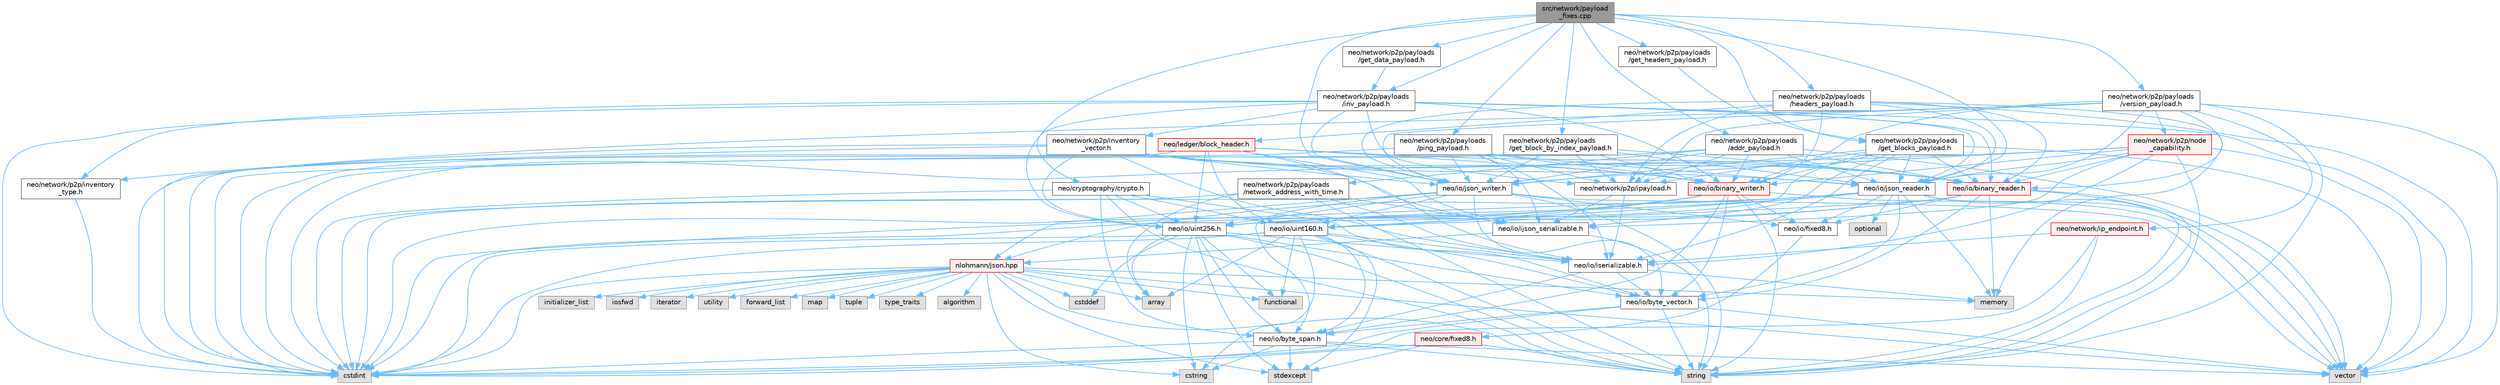 digraph "src/network/payload_fixes.cpp"
{
 // LATEX_PDF_SIZE
  bgcolor="transparent";
  edge [fontname=Helvetica,fontsize=10,labelfontname=Helvetica,labelfontsize=10];
  node [fontname=Helvetica,fontsize=10,shape=box,height=0.2,width=0.4];
  Node1 [id="Node000001",label="src/network/payload\l_fixes.cpp",height=0.2,width=0.4,color="gray40", fillcolor="grey60", style="filled", fontcolor="black",tooltip=" "];
  Node1 -> Node2 [id="edge1_Node000001_Node000002",color="steelblue1",style="solid",tooltip=" "];
  Node2 [id="Node000002",label="neo/cryptography/crypto.h",height=0.2,width=0.4,color="grey40", fillcolor="white", style="filled",URL="$crypto_8h.html",tooltip=" "];
  Node2 -> Node3 [id="edge2_Node000002_Node000003",color="steelblue1",style="solid",tooltip=" "];
  Node3 [id="Node000003",label="neo/io/byte_span.h",height=0.2,width=0.4,color="grey40", fillcolor="white", style="filled",URL="$io_2byte__span_8h.html",tooltip=" "];
  Node3 -> Node4 [id="edge3_Node000003_Node000004",color="steelblue1",style="solid",tooltip=" "];
  Node4 [id="Node000004",label="cstdint",height=0.2,width=0.4,color="grey60", fillcolor="#E0E0E0", style="filled",tooltip=" "];
  Node3 -> Node5 [id="edge4_Node000003_Node000005",color="steelblue1",style="solid",tooltip=" "];
  Node5 [id="Node000005",label="cstring",height=0.2,width=0.4,color="grey60", fillcolor="#E0E0E0", style="filled",tooltip=" "];
  Node3 -> Node6 [id="edge5_Node000003_Node000006",color="steelblue1",style="solid",tooltip=" "];
  Node6 [id="Node000006",label="stdexcept",height=0.2,width=0.4,color="grey60", fillcolor="#E0E0E0", style="filled",tooltip=" "];
  Node3 -> Node7 [id="edge6_Node000003_Node000007",color="steelblue1",style="solid",tooltip=" "];
  Node7 [id="Node000007",label="string",height=0.2,width=0.4,color="grey60", fillcolor="#E0E0E0", style="filled",tooltip=" "];
  Node3 -> Node8 [id="edge7_Node000003_Node000008",color="steelblue1",style="solid",tooltip=" "];
  Node8 [id="Node000008",label="vector",height=0.2,width=0.4,color="grey60", fillcolor="#E0E0E0", style="filled",tooltip=" "];
  Node2 -> Node9 [id="edge8_Node000002_Node000009",color="steelblue1",style="solid",tooltip=" "];
  Node9 [id="Node000009",label="neo/io/byte_vector.h",height=0.2,width=0.4,color="grey40", fillcolor="white", style="filled",URL="$io_2byte__vector_8h.html",tooltip=" "];
  Node9 -> Node3 [id="edge9_Node000009_Node000003",color="steelblue1",style="solid",tooltip=" "];
  Node9 -> Node4 [id="edge10_Node000009_Node000004",color="steelblue1",style="solid",tooltip=" "];
  Node9 -> Node7 [id="edge11_Node000009_Node000007",color="steelblue1",style="solid",tooltip=" "];
  Node9 -> Node8 [id="edge12_Node000009_Node000008",color="steelblue1",style="solid",tooltip=" "];
  Node2 -> Node10 [id="edge13_Node000002_Node000010",color="steelblue1",style="solid",tooltip=" "];
  Node10 [id="Node000010",label="neo/io/uint160.h",height=0.2,width=0.4,color="grey40", fillcolor="white", style="filled",URL="$uint160_8h.html",tooltip=" "];
  Node10 -> Node3 [id="edge14_Node000010_Node000003",color="steelblue1",style="solid",tooltip=" "];
  Node10 -> Node9 [id="edge15_Node000010_Node000009",color="steelblue1",style="solid",tooltip=" "];
  Node10 -> Node11 [id="edge16_Node000010_Node000011",color="steelblue1",style="solid",tooltip=" "];
  Node11 [id="Node000011",label="neo/io/iserializable.h",height=0.2,width=0.4,color="grey40", fillcolor="white", style="filled",URL="$iserializable_8h.html",tooltip=" "];
  Node11 -> Node3 [id="edge17_Node000011_Node000003",color="steelblue1",style="solid",tooltip=" "];
  Node11 -> Node9 [id="edge18_Node000011_Node000009",color="steelblue1",style="solid",tooltip=" "];
  Node11 -> Node12 [id="edge19_Node000011_Node000012",color="steelblue1",style="solid",tooltip=" "];
  Node12 [id="Node000012",label="memory",height=0.2,width=0.4,color="grey60", fillcolor="#E0E0E0", style="filled",tooltip=" "];
  Node10 -> Node13 [id="edge20_Node000010_Node000013",color="steelblue1",style="solid",tooltip=" "];
  Node13 [id="Node000013",label="array",height=0.2,width=0.4,color="grey60", fillcolor="#E0E0E0", style="filled",tooltip=" "];
  Node10 -> Node4 [id="edge21_Node000010_Node000004",color="steelblue1",style="solid",tooltip=" "];
  Node10 -> Node5 [id="edge22_Node000010_Node000005",color="steelblue1",style="solid",tooltip=" "];
  Node10 -> Node14 [id="edge23_Node000010_Node000014",color="steelblue1",style="solid",tooltip=" "];
  Node14 [id="Node000014",label="functional",height=0.2,width=0.4,color="grey60", fillcolor="#E0E0E0", style="filled",tooltip=" "];
  Node10 -> Node6 [id="edge24_Node000010_Node000006",color="steelblue1",style="solid",tooltip=" "];
  Node10 -> Node7 [id="edge25_Node000010_Node000007",color="steelblue1",style="solid",tooltip=" "];
  Node2 -> Node15 [id="edge26_Node000002_Node000015",color="steelblue1",style="solid",tooltip=" "];
  Node15 [id="Node000015",label="neo/io/uint256.h",height=0.2,width=0.4,color="grey40", fillcolor="white", style="filled",URL="$uint256_8h.html",tooltip=" "];
  Node15 -> Node3 [id="edge27_Node000015_Node000003",color="steelblue1",style="solid",tooltip=" "];
  Node15 -> Node9 [id="edge28_Node000015_Node000009",color="steelblue1",style="solid",tooltip=" "];
  Node15 -> Node11 [id="edge29_Node000015_Node000011",color="steelblue1",style="solid",tooltip=" "];
  Node15 -> Node13 [id="edge30_Node000015_Node000013",color="steelblue1",style="solid",tooltip=" "];
  Node15 -> Node16 [id="edge31_Node000015_Node000016",color="steelblue1",style="solid",tooltip=" "];
  Node16 [id="Node000016",label="cstddef",height=0.2,width=0.4,color="grey60", fillcolor="#E0E0E0", style="filled",tooltip=" "];
  Node15 -> Node4 [id="edge32_Node000015_Node000004",color="steelblue1",style="solid",tooltip=" "];
  Node15 -> Node5 [id="edge33_Node000015_Node000005",color="steelblue1",style="solid",tooltip=" "];
  Node15 -> Node14 [id="edge34_Node000015_Node000014",color="steelblue1",style="solid",tooltip=" "];
  Node15 -> Node6 [id="edge35_Node000015_Node000006",color="steelblue1",style="solid",tooltip=" "];
  Node15 -> Node7 [id="edge36_Node000015_Node000007",color="steelblue1",style="solid",tooltip=" "];
  Node2 -> Node4 [id="edge37_Node000002_Node000004",color="steelblue1",style="solid",tooltip=" "];
  Node2 -> Node7 [id="edge38_Node000002_Node000007",color="steelblue1",style="solid",tooltip=" "];
  Node1 -> Node17 [id="edge39_Node000001_Node000017",color="steelblue1",style="solid",tooltip=" "];
  Node17 [id="Node000017",label="neo/io/json_reader.h",height=0.2,width=0.4,color="grey40", fillcolor="white", style="filled",URL="$json__reader_8h.html",tooltip=" "];
  Node17 -> Node9 [id="edge40_Node000017_Node000009",color="steelblue1",style="solid",tooltip=" "];
  Node17 -> Node18 [id="edge41_Node000017_Node000018",color="steelblue1",style="solid",tooltip=" "];
  Node18 [id="Node000018",label="neo/io/fixed8.h",height=0.2,width=0.4,color="grey40", fillcolor="white", style="filled",URL="$io_2fixed8_8h.html",tooltip=" "];
  Node18 -> Node19 [id="edge42_Node000018_Node000019",color="steelblue1",style="solid",tooltip=" "];
  Node19 [id="Node000019",label="neo/core/fixed8.h",height=0.2,width=0.4,color="red", fillcolor="#FFF0F0", style="filled",URL="$core_2fixed8_8h.html",tooltip=" "];
  Node19 -> Node4 [id="edge43_Node000019_Node000004",color="steelblue1",style="solid",tooltip=" "];
  Node19 -> Node6 [id="edge44_Node000019_Node000006",color="steelblue1",style="solid",tooltip=" "];
  Node19 -> Node7 [id="edge45_Node000019_Node000007",color="steelblue1",style="solid",tooltip=" "];
  Node17 -> Node10 [id="edge46_Node000017_Node000010",color="steelblue1",style="solid",tooltip=" "];
  Node17 -> Node15 [id="edge47_Node000017_Node000015",color="steelblue1",style="solid",tooltip=" "];
  Node17 -> Node4 [id="edge48_Node000017_Node000004",color="steelblue1",style="solid",tooltip=" "];
  Node17 -> Node12 [id="edge49_Node000017_Node000012",color="steelblue1",style="solid",tooltip=" "];
  Node17 -> Node21 [id="edge50_Node000017_Node000021",color="steelblue1",style="solid",tooltip=" "];
  Node21 [id="Node000021",label="nlohmann/json.hpp",height=0.2,width=0.4,color="red", fillcolor="#FFF0F0", style="filled",URL="$json_8hpp.html",tooltip=" "];
  Node21 -> Node22 [id="edge51_Node000021_Node000022",color="steelblue1",style="solid",tooltip=" "];
  Node22 [id="Node000022",label="algorithm",height=0.2,width=0.4,color="grey60", fillcolor="#E0E0E0", style="filled",tooltip=" "];
  Node21 -> Node16 [id="edge52_Node000021_Node000016",color="steelblue1",style="solid",tooltip=" "];
  Node21 -> Node14 [id="edge53_Node000021_Node000014",color="steelblue1",style="solid",tooltip=" "];
  Node21 -> Node23 [id="edge54_Node000021_Node000023",color="steelblue1",style="solid",tooltip=" "];
  Node23 [id="Node000023",label="initializer_list",height=0.2,width=0.4,color="grey60", fillcolor="#E0E0E0", style="filled",tooltip=" "];
  Node21 -> Node24 [id="edge55_Node000021_Node000024",color="steelblue1",style="solid",tooltip=" "];
  Node24 [id="Node000024",label="iosfwd",height=0.2,width=0.4,color="grey60", fillcolor="#E0E0E0", style="filled",tooltip=" "];
  Node21 -> Node25 [id="edge56_Node000021_Node000025",color="steelblue1",style="solid",tooltip=" "];
  Node25 [id="Node000025",label="iterator",height=0.2,width=0.4,color="grey60", fillcolor="#E0E0E0", style="filled",tooltip=" "];
  Node21 -> Node12 [id="edge57_Node000021_Node000012",color="steelblue1",style="solid",tooltip=" "];
  Node21 -> Node7 [id="edge58_Node000021_Node000007",color="steelblue1",style="solid",tooltip=" "];
  Node21 -> Node26 [id="edge59_Node000021_Node000026",color="steelblue1",style="solid",tooltip=" "];
  Node26 [id="Node000026",label="utility",height=0.2,width=0.4,color="grey60", fillcolor="#E0E0E0", style="filled",tooltip=" "];
  Node21 -> Node8 [id="edge60_Node000021_Node000008",color="steelblue1",style="solid",tooltip=" "];
  Node21 -> Node13 [id="edge61_Node000021_Node000013",color="steelblue1",style="solid",tooltip=" "];
  Node21 -> Node27 [id="edge62_Node000021_Node000027",color="steelblue1",style="solid",tooltip=" "];
  Node27 [id="Node000027",label="forward_list",height=0.2,width=0.4,color="grey60", fillcolor="#E0E0E0", style="filled",tooltip=" "];
  Node21 -> Node28 [id="edge63_Node000021_Node000028",color="steelblue1",style="solid",tooltip=" "];
  Node28 [id="Node000028",label="map",height=0.2,width=0.4,color="grey60", fillcolor="#E0E0E0", style="filled",tooltip=" "];
  Node21 -> Node29 [id="edge64_Node000021_Node000029",color="steelblue1",style="solid",tooltip=" "];
  Node29 [id="Node000029",label="tuple",height=0.2,width=0.4,color="grey60", fillcolor="#E0E0E0", style="filled",tooltip=" "];
  Node21 -> Node30 [id="edge65_Node000021_Node000030",color="steelblue1",style="solid",tooltip=" "];
  Node30 [id="Node000030",label="type_traits",height=0.2,width=0.4,color="grey60", fillcolor="#E0E0E0", style="filled",tooltip=" "];
  Node21 -> Node6 [id="edge66_Node000021_Node000006",color="steelblue1",style="solid",tooltip=" "];
  Node21 -> Node4 [id="edge67_Node000021_Node000004",color="steelblue1",style="solid",tooltip=" "];
  Node21 -> Node5 [id="edge68_Node000021_Node000005",color="steelblue1",style="solid",tooltip=" "];
  Node17 -> Node46 [id="edge69_Node000017_Node000046",color="steelblue1",style="solid",tooltip=" "];
  Node46 [id="Node000046",label="optional",height=0.2,width=0.4,color="grey60", fillcolor="#E0E0E0", style="filled",tooltip=" "];
  Node17 -> Node7 [id="edge70_Node000017_Node000007",color="steelblue1",style="solid",tooltip=" "];
  Node17 -> Node8 [id="edge71_Node000017_Node000008",color="steelblue1",style="solid",tooltip=" "];
  Node1 -> Node47 [id="edge72_Node000001_Node000047",color="steelblue1",style="solid",tooltip=" "];
  Node47 [id="Node000047",label="neo/io/json_writer.h",height=0.2,width=0.4,color="grey40", fillcolor="white", style="filled",URL="$json__writer_8h.html",tooltip=" "];
  Node47 -> Node3 [id="edge73_Node000047_Node000003",color="steelblue1",style="solid",tooltip=" "];
  Node47 -> Node9 [id="edge74_Node000047_Node000009",color="steelblue1",style="solid",tooltip=" "];
  Node47 -> Node18 [id="edge75_Node000047_Node000018",color="steelblue1",style="solid",tooltip=" "];
  Node47 -> Node10 [id="edge76_Node000047_Node000010",color="steelblue1",style="solid",tooltip=" "];
  Node47 -> Node15 [id="edge77_Node000047_Node000015",color="steelblue1",style="solid",tooltip=" "];
  Node47 -> Node4 [id="edge78_Node000047_Node000004",color="steelblue1",style="solid",tooltip=" "];
  Node47 -> Node21 [id="edge79_Node000047_Node000021",color="steelblue1",style="solid",tooltip=" "];
  Node47 -> Node7 [id="edge80_Node000047_Node000007",color="steelblue1",style="solid",tooltip=" "];
  Node47 -> Node8 [id="edge81_Node000047_Node000008",color="steelblue1",style="solid",tooltip=" "];
  Node1 -> Node48 [id="edge82_Node000001_Node000048",color="steelblue1",style="solid",tooltip=" "];
  Node48 [id="Node000048",label="neo/network/p2p/payloads\l/addr_payload.h",height=0.2,width=0.4,color="grey40", fillcolor="white", style="filled",URL="$addr__payload_8h.html",tooltip=" "];
  Node48 -> Node49 [id="edge83_Node000048_Node000049",color="steelblue1",style="solid",tooltip=" "];
  Node49 [id="Node000049",label="neo/io/binary_reader.h",height=0.2,width=0.4,color="red", fillcolor="#FFF0F0", style="filled",URL="$binary__reader_8h.html",tooltip=" "];
  Node49 -> Node9 [id="edge84_Node000049_Node000009",color="steelblue1",style="solid",tooltip=" "];
  Node49 -> Node18 [id="edge85_Node000049_Node000018",color="steelblue1",style="solid",tooltip=" "];
  Node49 -> Node10 [id="edge86_Node000049_Node000010",color="steelblue1",style="solid",tooltip=" "];
  Node49 -> Node15 [id="edge87_Node000049_Node000015",color="steelblue1",style="solid",tooltip=" "];
  Node49 -> Node4 [id="edge88_Node000049_Node000004",color="steelblue1",style="solid",tooltip=" "];
  Node49 -> Node12 [id="edge89_Node000049_Node000012",color="steelblue1",style="solid",tooltip=" "];
  Node49 -> Node7 [id="edge90_Node000049_Node000007",color="steelblue1",style="solid",tooltip=" "];
  Node49 -> Node8 [id="edge91_Node000049_Node000008",color="steelblue1",style="solid",tooltip=" "];
  Node48 -> Node50 [id="edge92_Node000048_Node000050",color="steelblue1",style="solid",tooltip=" "];
  Node50 [id="Node000050",label="neo/io/binary_writer.h",height=0.2,width=0.4,color="red", fillcolor="#FFF0F0", style="filled",URL="$binary__writer_8h.html",tooltip=" "];
  Node50 -> Node3 [id="edge93_Node000050_Node000003",color="steelblue1",style="solid",tooltip=" "];
  Node50 -> Node9 [id="edge94_Node000050_Node000009",color="steelblue1",style="solid",tooltip=" "];
  Node50 -> Node18 [id="edge95_Node000050_Node000018",color="steelblue1",style="solid",tooltip=" "];
  Node50 -> Node10 [id="edge96_Node000050_Node000010",color="steelblue1",style="solid",tooltip=" "];
  Node50 -> Node15 [id="edge97_Node000050_Node000015",color="steelblue1",style="solid",tooltip=" "];
  Node50 -> Node4 [id="edge98_Node000050_Node000004",color="steelblue1",style="solid",tooltip=" "];
  Node50 -> Node7 [id="edge99_Node000050_Node000007",color="steelblue1",style="solid",tooltip=" "];
  Node50 -> Node8 [id="edge100_Node000050_Node000008",color="steelblue1",style="solid",tooltip=" "];
  Node48 -> Node17 [id="edge101_Node000048_Node000017",color="steelblue1",style="solid",tooltip=" "];
  Node48 -> Node47 [id="edge102_Node000048_Node000047",color="steelblue1",style="solid",tooltip=" "];
  Node48 -> Node51 [id="edge103_Node000048_Node000051",color="steelblue1",style="solid",tooltip=" "];
  Node51 [id="Node000051",label="neo/network/p2p/ipayload.h",height=0.2,width=0.4,color="grey40", fillcolor="white", style="filled",URL="$p2p_2ipayload_8h.html",tooltip=" "];
  Node51 -> Node52 [id="edge104_Node000051_Node000052",color="steelblue1",style="solid",tooltip=" "];
  Node52 [id="Node000052",label="neo/io/ijson_serializable.h",height=0.2,width=0.4,color="grey40", fillcolor="white", style="filled",URL="$ijson__serializable_8h.html",tooltip=" "];
  Node52 -> Node21 [id="edge105_Node000052_Node000021",color="steelblue1",style="solid",tooltip=" "];
  Node52 -> Node7 [id="edge106_Node000052_Node000007",color="steelblue1",style="solid",tooltip=" "];
  Node51 -> Node11 [id="edge107_Node000051_Node000011",color="steelblue1",style="solid",tooltip=" "];
  Node48 -> Node53 [id="edge108_Node000048_Node000053",color="steelblue1",style="solid",tooltip=" "];
  Node53 [id="Node000053",label="neo/network/p2p/payloads\l/network_address_with_time.h",height=0.2,width=0.4,color="grey40", fillcolor="white", style="filled",URL="$payloads_2network__address__with__time_8h.html",tooltip=" "];
  Node53 -> Node52 [id="edge109_Node000053_Node000052",color="steelblue1",style="solid",tooltip=" "];
  Node53 -> Node11 [id="edge110_Node000053_Node000011",color="steelblue1",style="solid",tooltip=" "];
  Node53 -> Node13 [id="edge111_Node000053_Node000013",color="steelblue1",style="solid",tooltip=" "];
  Node53 -> Node4 [id="edge112_Node000053_Node000004",color="steelblue1",style="solid",tooltip=" "];
  Node53 -> Node7 [id="edge113_Node000053_Node000007",color="steelblue1",style="solid",tooltip=" "];
  Node48 -> Node4 [id="edge114_Node000048_Node000004",color="steelblue1",style="solid",tooltip=" "];
  Node48 -> Node8 [id="edge115_Node000048_Node000008",color="steelblue1",style="solid",tooltip=" "];
  Node1 -> Node54 [id="edge116_Node000001_Node000054",color="steelblue1",style="solid",tooltip=" "];
  Node54 [id="Node000054",label="neo/network/p2p/payloads\l/get_block_by_index_payload.h",height=0.2,width=0.4,color="grey40", fillcolor="white", style="filled",URL="$get__block__by__index__payload_8h.html",tooltip=" "];
  Node54 -> Node49 [id="edge117_Node000054_Node000049",color="steelblue1",style="solid",tooltip=" "];
  Node54 -> Node50 [id="edge118_Node000054_Node000050",color="steelblue1",style="solid",tooltip=" "];
  Node54 -> Node17 [id="edge119_Node000054_Node000017",color="steelblue1",style="solid",tooltip=" "];
  Node54 -> Node47 [id="edge120_Node000054_Node000047",color="steelblue1",style="solid",tooltip=" "];
  Node54 -> Node51 [id="edge121_Node000054_Node000051",color="steelblue1",style="solid",tooltip=" "];
  Node54 -> Node4 [id="edge122_Node000054_Node000004",color="steelblue1",style="solid",tooltip=" "];
  Node1 -> Node55 [id="edge123_Node000001_Node000055",color="steelblue1",style="solid",tooltip=" "];
  Node55 [id="Node000055",label="neo/network/p2p/payloads\l/get_blocks_payload.h",height=0.2,width=0.4,color="grey40", fillcolor="white", style="filled",URL="$get__blocks__payload_8h.html",tooltip=" "];
  Node55 -> Node49 [id="edge124_Node000055_Node000049",color="steelblue1",style="solid",tooltip=" "];
  Node55 -> Node50 [id="edge125_Node000055_Node000050",color="steelblue1",style="solid",tooltip=" "];
  Node55 -> Node52 [id="edge126_Node000055_Node000052",color="steelblue1",style="solid",tooltip=" "];
  Node55 -> Node11 [id="edge127_Node000055_Node000011",color="steelblue1",style="solid",tooltip=" "];
  Node55 -> Node17 [id="edge128_Node000055_Node000017",color="steelblue1",style="solid",tooltip=" "];
  Node55 -> Node47 [id="edge129_Node000055_Node000047",color="steelblue1",style="solid",tooltip=" "];
  Node55 -> Node15 [id="edge130_Node000055_Node000015",color="steelblue1",style="solid",tooltip=" "];
  Node55 -> Node51 [id="edge131_Node000055_Node000051",color="steelblue1",style="solid",tooltip=" "];
  Node55 -> Node8 [id="edge132_Node000055_Node000008",color="steelblue1",style="solid",tooltip=" "];
  Node1 -> Node56 [id="edge133_Node000001_Node000056",color="steelblue1",style="solid",tooltip=" "];
  Node56 [id="Node000056",label="neo/network/p2p/payloads\l/get_data_payload.h",height=0.2,width=0.4,color="grey40", fillcolor="white", style="filled",URL="$get__data__payload_8h.html",tooltip=" "];
  Node56 -> Node57 [id="edge134_Node000056_Node000057",color="steelblue1",style="solid",tooltip=" "];
  Node57 [id="Node000057",label="neo/network/p2p/payloads\l/inv_payload.h",height=0.2,width=0.4,color="grey40", fillcolor="white", style="filled",URL="$inv__payload_8h.html",tooltip=" "];
  Node57 -> Node49 [id="edge135_Node000057_Node000049",color="steelblue1",style="solid",tooltip=" "];
  Node57 -> Node50 [id="edge136_Node000057_Node000050",color="steelblue1",style="solid",tooltip=" "];
  Node57 -> Node17 [id="edge137_Node000057_Node000017",color="steelblue1",style="solid",tooltip=" "];
  Node57 -> Node47 [id="edge138_Node000057_Node000047",color="steelblue1",style="solid",tooltip=" "];
  Node57 -> Node15 [id="edge139_Node000057_Node000015",color="steelblue1",style="solid",tooltip=" "];
  Node57 -> Node58 [id="edge140_Node000057_Node000058",color="steelblue1",style="solid",tooltip=" "];
  Node58 [id="Node000058",label="neo/network/p2p/inventory\l_type.h",height=0.2,width=0.4,color="grey40", fillcolor="white", style="filled",URL="$p2p_2inventory__type_8h.html",tooltip=" "];
  Node58 -> Node4 [id="edge141_Node000058_Node000004",color="steelblue1",style="solid",tooltip=" "];
  Node57 -> Node59 [id="edge142_Node000057_Node000059",color="steelblue1",style="solid",tooltip=" "];
  Node59 [id="Node000059",label="neo/network/p2p/inventory\l_vector.h",height=0.2,width=0.4,color="grey40", fillcolor="white", style="filled",URL="$p2p_2inventory__vector_8h.html",tooltip=" "];
  Node59 -> Node49 [id="edge143_Node000059_Node000049",color="steelblue1",style="solid",tooltip=" "];
  Node59 -> Node50 [id="edge144_Node000059_Node000050",color="steelblue1",style="solid",tooltip=" "];
  Node59 -> Node52 [id="edge145_Node000059_Node000052",color="steelblue1",style="solid",tooltip=" "];
  Node59 -> Node11 [id="edge146_Node000059_Node000011",color="steelblue1",style="solid",tooltip=" "];
  Node59 -> Node17 [id="edge147_Node000059_Node000017",color="steelblue1",style="solid",tooltip=" "];
  Node59 -> Node47 [id="edge148_Node000059_Node000047",color="steelblue1",style="solid",tooltip=" "];
  Node59 -> Node15 [id="edge149_Node000059_Node000015",color="steelblue1",style="solid",tooltip=" "];
  Node59 -> Node58 [id="edge150_Node000059_Node000058",color="steelblue1",style="solid",tooltip=" "];
  Node59 -> Node4 [id="edge151_Node000059_Node000004",color="steelblue1",style="solid",tooltip=" "];
  Node57 -> Node51 [id="edge152_Node000057_Node000051",color="steelblue1",style="solid",tooltip=" "];
  Node57 -> Node4 [id="edge153_Node000057_Node000004",color="steelblue1",style="solid",tooltip=" "];
  Node57 -> Node8 [id="edge154_Node000057_Node000008",color="steelblue1",style="solid",tooltip=" "];
  Node1 -> Node60 [id="edge155_Node000001_Node000060",color="steelblue1",style="solid",tooltip=" "];
  Node60 [id="Node000060",label="neo/network/p2p/payloads\l/get_headers_payload.h",height=0.2,width=0.4,color="grey40", fillcolor="white", style="filled",URL="$get__headers__payload_8h.html",tooltip=" "];
  Node60 -> Node55 [id="edge156_Node000060_Node000055",color="steelblue1",style="solid",tooltip=" "];
  Node1 -> Node61 [id="edge157_Node000001_Node000061",color="steelblue1",style="solid",tooltip=" "];
  Node61 [id="Node000061",label="neo/network/p2p/payloads\l/headers_payload.h",height=0.2,width=0.4,color="grey40", fillcolor="white", style="filled",URL="$headers__payload_8h.html",tooltip=" "];
  Node61 -> Node49 [id="edge158_Node000061_Node000049",color="steelblue1",style="solid",tooltip=" "];
  Node61 -> Node50 [id="edge159_Node000061_Node000050",color="steelblue1",style="solid",tooltip=" "];
  Node61 -> Node17 [id="edge160_Node000061_Node000017",color="steelblue1",style="solid",tooltip=" "];
  Node61 -> Node47 [id="edge161_Node000061_Node000047",color="steelblue1",style="solid",tooltip=" "];
  Node61 -> Node62 [id="edge162_Node000061_Node000062",color="steelblue1",style="solid",tooltip=" "];
  Node62 [id="Node000062",label="neo/ledger/block_header.h",height=0.2,width=0.4,color="red", fillcolor="#FFF0F0", style="filled",URL="$block__header_8h.html",tooltip=" "];
  Node62 -> Node49 [id="edge163_Node000062_Node000049",color="steelblue1",style="solid",tooltip=" "];
  Node62 -> Node50 [id="edge164_Node000062_Node000050",color="steelblue1",style="solid",tooltip=" "];
  Node62 -> Node52 [id="edge165_Node000062_Node000052",color="steelblue1",style="solid",tooltip=" "];
  Node62 -> Node11 [id="edge166_Node000062_Node000011",color="steelblue1",style="solid",tooltip=" "];
  Node62 -> Node10 [id="edge167_Node000062_Node000010",color="steelblue1",style="solid",tooltip=" "];
  Node62 -> Node15 [id="edge168_Node000062_Node000015",color="steelblue1",style="solid",tooltip=" "];
  Node62 -> Node4 [id="edge169_Node000062_Node000004",color="steelblue1",style="solid",tooltip=" "];
  Node61 -> Node51 [id="edge170_Node000061_Node000051",color="steelblue1",style="solid",tooltip=" "];
  Node61 -> Node12 [id="edge171_Node000061_Node000012",color="steelblue1",style="solid",tooltip=" "];
  Node61 -> Node8 [id="edge172_Node000061_Node000008",color="steelblue1",style="solid",tooltip=" "];
  Node1 -> Node57 [id="edge173_Node000001_Node000057",color="steelblue1",style="solid",tooltip=" "];
  Node1 -> Node64 [id="edge174_Node000001_Node000064",color="steelblue1",style="solid",tooltip=" "];
  Node64 [id="Node000064",label="neo/network/p2p/payloads\l/ping_payload.h",height=0.2,width=0.4,color="grey40", fillcolor="white", style="filled",URL="$ping__payload_8h.html",tooltip=" "];
  Node64 -> Node49 [id="edge175_Node000064_Node000049",color="steelblue1",style="solid",tooltip=" "];
  Node64 -> Node50 [id="edge176_Node000064_Node000050",color="steelblue1",style="solid",tooltip=" "];
  Node64 -> Node52 [id="edge177_Node000064_Node000052",color="steelblue1",style="solid",tooltip=" "];
  Node64 -> Node11 [id="edge178_Node000064_Node000011",color="steelblue1",style="solid",tooltip=" "];
  Node64 -> Node17 [id="edge179_Node000064_Node000017",color="steelblue1",style="solid",tooltip=" "];
  Node64 -> Node47 [id="edge180_Node000064_Node000047",color="steelblue1",style="solid",tooltip=" "];
  Node64 -> Node51 [id="edge181_Node000064_Node000051",color="steelblue1",style="solid",tooltip=" "];
  Node64 -> Node4 [id="edge182_Node000064_Node000004",color="steelblue1",style="solid",tooltip=" "];
  Node1 -> Node65 [id="edge183_Node000001_Node000065",color="steelblue1",style="solid",tooltip=" "];
  Node65 [id="Node000065",label="neo/network/p2p/payloads\l/version_payload.h",height=0.2,width=0.4,color="grey40", fillcolor="white", style="filled",URL="$version__payload_8h.html",tooltip=" "];
  Node65 -> Node49 [id="edge184_Node000065_Node000049",color="steelblue1",style="solid",tooltip=" "];
  Node65 -> Node50 [id="edge185_Node000065_Node000050",color="steelblue1",style="solid",tooltip=" "];
  Node65 -> Node17 [id="edge186_Node000065_Node000017",color="steelblue1",style="solid",tooltip=" "];
  Node65 -> Node47 [id="edge187_Node000065_Node000047",color="steelblue1",style="solid",tooltip=" "];
  Node65 -> Node66 [id="edge188_Node000065_Node000066",color="steelblue1",style="solid",tooltip=" "];
  Node66 [id="Node000066",label="neo/network/ip_endpoint.h",height=0.2,width=0.4,color="red", fillcolor="#FFF0F0", style="filled",URL="$ip__endpoint_8h.html",tooltip=" "];
  Node66 -> Node11 [id="edge189_Node000066_Node000011",color="steelblue1",style="solid",tooltip=" "];
  Node66 -> Node4 [id="edge190_Node000066_Node000004",color="steelblue1",style="solid",tooltip=" "];
  Node66 -> Node7 [id="edge191_Node000066_Node000007",color="steelblue1",style="solid",tooltip=" "];
  Node65 -> Node51 [id="edge192_Node000065_Node000051",color="steelblue1",style="solid",tooltip=" "];
  Node65 -> Node68 [id="edge193_Node000065_Node000068",color="steelblue1",style="solid",tooltip=" "];
  Node68 [id="Node000068",label="neo/network/p2p/node\l_capability.h",height=0.2,width=0.4,color="red", fillcolor="#FFF0F0", style="filled",URL="$node__capability_8h.html",tooltip=" "];
  Node68 -> Node49 [id="edge194_Node000068_Node000049",color="steelblue1",style="solid",tooltip=" "];
  Node68 -> Node50 [id="edge195_Node000068_Node000050",color="steelblue1",style="solid",tooltip=" "];
  Node68 -> Node52 [id="edge196_Node000068_Node000052",color="steelblue1",style="solid",tooltip=" "];
  Node68 -> Node11 [id="edge197_Node000068_Node000011",color="steelblue1",style="solid",tooltip=" "];
  Node68 -> Node17 [id="edge198_Node000068_Node000017",color="steelblue1",style="solid",tooltip=" "];
  Node68 -> Node47 [id="edge199_Node000068_Node000047",color="steelblue1",style="solid",tooltip=" "];
  Node68 -> Node4 [id="edge200_Node000068_Node000004",color="steelblue1",style="solid",tooltip=" "];
  Node68 -> Node7 [id="edge201_Node000068_Node000007",color="steelblue1",style="solid",tooltip=" "];
  Node68 -> Node8 [id="edge202_Node000068_Node000008",color="steelblue1",style="solid",tooltip=" "];
  Node65 -> Node4 [id="edge203_Node000065_Node000004",color="steelblue1",style="solid",tooltip=" "];
  Node65 -> Node7 [id="edge204_Node000065_Node000007",color="steelblue1",style="solid",tooltip=" "];
  Node65 -> Node8 [id="edge205_Node000065_Node000008",color="steelblue1",style="solid",tooltip=" "];
}
